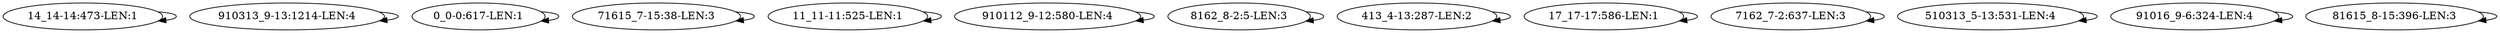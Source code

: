 digraph G {
    "14_14-14:473-LEN:1" -> "14_14-14:473-LEN:1";
    "910313_9-13:1214-LEN:4" -> "910313_9-13:1214-LEN:4";
    "0_0-0:617-LEN:1" -> "0_0-0:617-LEN:1";
    "71615_7-15:38-LEN:3" -> "71615_7-15:38-LEN:3";
    "11_11-11:525-LEN:1" -> "11_11-11:525-LEN:1";
    "910112_9-12:580-LEN:4" -> "910112_9-12:580-LEN:4";
    "8162_8-2:5-LEN:3" -> "8162_8-2:5-LEN:3";
    "413_4-13:287-LEN:2" -> "413_4-13:287-LEN:2";
    "17_17-17:586-LEN:1" -> "17_17-17:586-LEN:1";
    "7162_7-2:637-LEN:3" -> "7162_7-2:637-LEN:3";
    "510313_5-13:531-LEN:4" -> "510313_5-13:531-LEN:4";
    "91016_9-6:324-LEN:4" -> "91016_9-6:324-LEN:4";
    "81615_8-15:396-LEN:3" -> "81615_8-15:396-LEN:3";
}
